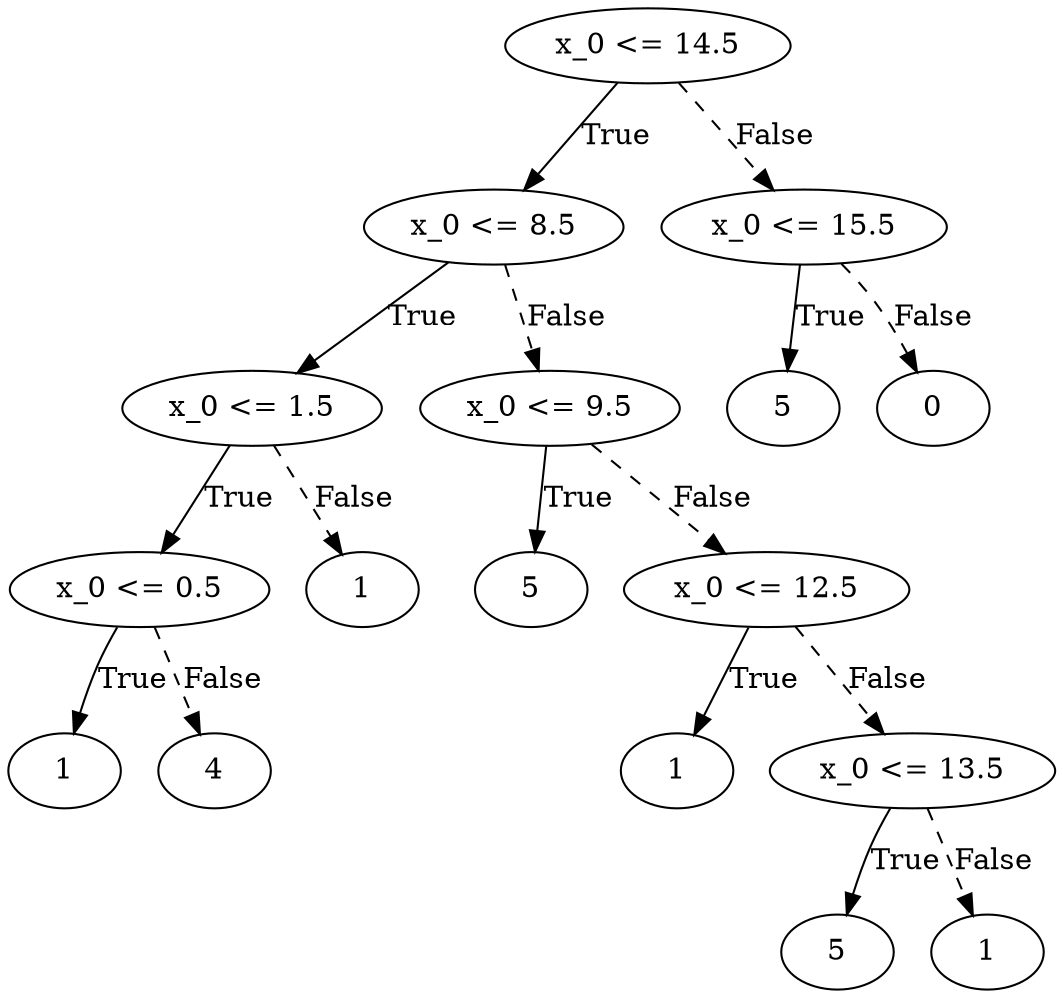 digraph {
0 [label="x_0 <= 14.5"];
1 [label="x_0 <= 8.5"];
2 [label="x_0 <= 1.5"];
3 [label="x_0 <= 0.5"];
4 [label="1"];
3 -> 4 [label="True"];
5 [label="4"];
3 -> 5 [style="dashed", label="False"];
2 -> 3 [label="True"];
6 [label="1"];
2 -> 6 [style="dashed", label="False"];
1 -> 2 [label="True"];
7 [label="x_0 <= 9.5"];
8 [label="5"];
7 -> 8 [label="True"];
9 [label="x_0 <= 12.5"];
10 [label="1"];
9 -> 10 [label="True"];
11 [label="x_0 <= 13.5"];
12 [label="5"];
11 -> 12 [label="True"];
13 [label="1"];
11 -> 13 [style="dashed", label="False"];
9 -> 11 [style="dashed", label="False"];
7 -> 9 [style="dashed", label="False"];
1 -> 7 [style="dashed", label="False"];
0 -> 1 [label="True"];
14 [label="x_0 <= 15.5"];
15 [label="5"];
14 -> 15 [label="True"];
16 [label="0"];
14 -> 16 [style="dashed", label="False"];
0 -> 14 [style="dashed", label="False"];

}